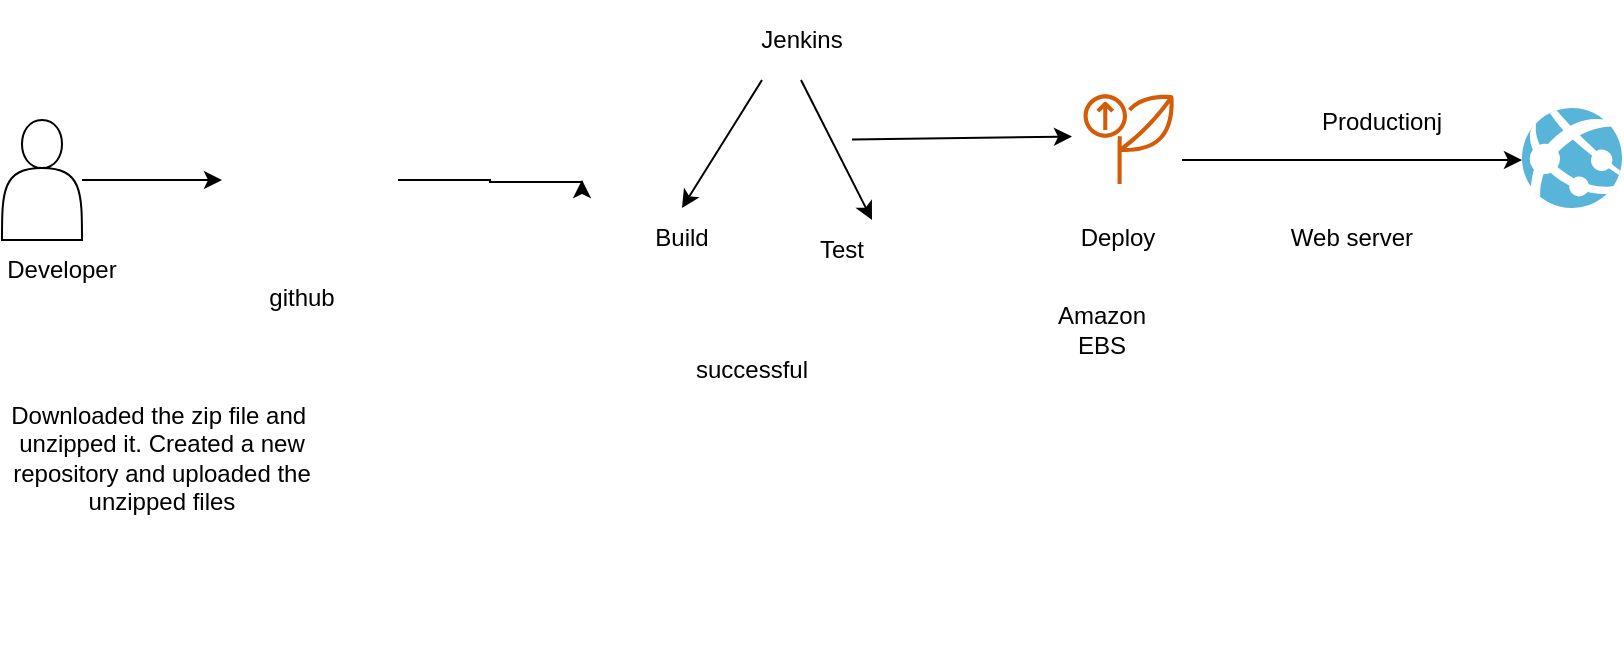 <mxfile version="21.6.6" type="device">
  <diagram name="Page-1" id="6rssi9lFLYDIzwEnj2-W">
    <mxGraphModel dx="1172" dy="894" grid="1" gridSize="10" guides="1" tooltips="1" connect="1" arrows="1" fold="1" page="1" pageScale="1" pageWidth="850" pageHeight="1100" math="0" shadow="0">
      <root>
        <mxCell id="0" />
        <mxCell id="1" parent="0" />
        <mxCell id="D1wfr8giKEzb2r5uKM3r-3" style="edgeStyle=orthogonalEdgeStyle;rounded=0;orthogonalLoop=1;jettySize=auto;html=1;" edge="1" parent="1" source="D1wfr8giKEzb2r5uKM3r-1" target="D1wfr8giKEzb2r5uKM3r-4">
          <mxGeometry relative="1" as="geometry">
            <mxPoint x="160" y="400" as="targetPoint" />
          </mxGeometry>
        </mxCell>
        <mxCell id="D1wfr8giKEzb2r5uKM3r-1" value="" style="shape=actor;whiteSpace=wrap;html=1;" vertex="1" parent="1">
          <mxGeometry y="370" width="40" height="60" as="geometry" />
        </mxCell>
        <mxCell id="D1wfr8giKEzb2r5uKM3r-2" value="Developer" style="text;html=1;strokeColor=none;fillColor=none;align=center;verticalAlign=middle;whiteSpace=wrap;rounded=0;" vertex="1" parent="1">
          <mxGeometry y="430" width="60" height="30" as="geometry" />
        </mxCell>
        <mxCell id="D1wfr8giKEzb2r5uKM3r-8" style="edgeStyle=orthogonalEdgeStyle;rounded=0;orthogonalLoop=1;jettySize=auto;html=1;" edge="1" parent="1" source="D1wfr8giKEzb2r5uKM3r-4">
          <mxGeometry relative="1" as="geometry">
            <mxPoint x="290" y="400" as="targetPoint" />
            <Array as="points">
              <mxPoint x="244" y="400" />
              <mxPoint x="244" y="401" />
            </Array>
          </mxGeometry>
        </mxCell>
        <mxCell id="D1wfr8giKEzb2r5uKM3r-4" value="" style="shape=image;html=1;verticalAlign=top;verticalLabelPosition=bottom;labelBackgroundColor=#ffffff;imageAspect=0;aspect=fixed;image=https://cdn4.iconfinder.com/data/icons/miu-black-social-2/60/github-128.png" vertex="1" parent="1">
          <mxGeometry x="110" y="356" width="88" height="88" as="geometry" />
        </mxCell>
        <mxCell id="D1wfr8giKEzb2r5uKM3r-5" value="github" style="text;html=1;strokeColor=none;fillColor=none;align=center;verticalAlign=middle;whiteSpace=wrap;rounded=0;" vertex="1" parent="1">
          <mxGeometry x="120" y="444" width="60" height="30" as="geometry" />
        </mxCell>
        <mxCell id="D1wfr8giKEzb2r5uKM3r-6" value="Jenkins" style="text;html=1;strokeColor=none;fillColor=none;align=center;verticalAlign=middle;whiteSpace=wrap;rounded=0;" vertex="1" parent="1">
          <mxGeometry x="330" y="310" width="140" height="40" as="geometry" />
        </mxCell>
        <mxCell id="D1wfr8giKEzb2r5uKM3r-9" value="" style="endArrow=classic;html=1;rounded=0;entryX=0.5;entryY=0;entryDx=0;entryDy=0;" edge="1" parent="1" target="D1wfr8giKEzb2r5uKM3r-13">
          <mxGeometry width="50" height="50" relative="1" as="geometry">
            <mxPoint x="380" y="350" as="sourcePoint" />
            <mxPoint x="371.304" y="450" as="targetPoint" />
          </mxGeometry>
        </mxCell>
        <mxCell id="D1wfr8giKEzb2r5uKM3r-10" value="" style="endArrow=classic;html=1;rounded=0;entryX=0.75;entryY=0;entryDx=0;entryDy=0;" edge="1" parent="1" target="D1wfr8giKEzb2r5uKM3r-14">
          <mxGeometry width="50" height="50" relative="1" as="geometry">
            <mxPoint x="399.5" y="350" as="sourcePoint" />
            <mxPoint x="399.5" y="420" as="targetPoint" />
          </mxGeometry>
        </mxCell>
        <mxCell id="D1wfr8giKEzb2r5uKM3r-12" value="Deploy" style="text;html=1;strokeColor=none;fillColor=none;align=center;verticalAlign=middle;whiteSpace=wrap;rounded=0;" vertex="1" parent="1">
          <mxGeometry x="528" y="414" width="60" height="30" as="geometry" />
        </mxCell>
        <mxCell id="D1wfr8giKEzb2r5uKM3r-13" value="Build" style="text;html=1;strokeColor=none;fillColor=none;align=center;verticalAlign=middle;whiteSpace=wrap;rounded=0;" vertex="1" parent="1">
          <mxGeometry x="310" y="414" width="60" height="30" as="geometry" />
        </mxCell>
        <mxCell id="D1wfr8giKEzb2r5uKM3r-14" value="Test" style="text;html=1;strokeColor=none;fillColor=none;align=center;verticalAlign=middle;whiteSpace=wrap;rounded=0;" vertex="1" parent="1">
          <mxGeometry x="390" y="420" width="60" height="30" as="geometry" />
        </mxCell>
        <mxCell id="D1wfr8giKEzb2r5uKM3r-18" value="" style="image;sketch=0;aspect=fixed;html=1;points=[];align=center;fontSize=12;image=img/lib/mscae/App_Services.svg;" vertex="1" parent="1">
          <mxGeometry x="760" y="364" width="50" height="50" as="geometry" />
        </mxCell>
        <mxCell id="D1wfr8giKEzb2r5uKM3r-19" value="" style="endArrow=classic;html=1;rounded=0;" edge="1" parent="1">
          <mxGeometry width="50" height="50" relative="1" as="geometry">
            <mxPoint x="590" y="390" as="sourcePoint" />
            <mxPoint x="760" y="390" as="targetPoint" />
          </mxGeometry>
        </mxCell>
        <mxCell id="D1wfr8giKEzb2r5uKM3r-20" value="Productionj" style="text;html=1;strokeColor=none;fillColor=none;align=center;verticalAlign=middle;whiteSpace=wrap;rounded=0;" vertex="1" parent="1">
          <mxGeometry x="660" y="356" width="60" height="30" as="geometry" />
        </mxCell>
        <mxCell id="D1wfr8giKEzb2r5uKM3r-21" value="Web server" style="text;html=1;strokeColor=none;fillColor=none;align=center;verticalAlign=middle;whiteSpace=wrap;rounded=0;" vertex="1" parent="1">
          <mxGeometry x="600" y="414" width="150" height="30" as="geometry" />
        </mxCell>
        <mxCell id="D1wfr8giKEzb2r5uKM3r-25" value="" style="sketch=0;outlineConnect=0;fontColor=#232F3E;gradientColor=none;fillColor=#D45B07;strokeColor=none;dashed=0;verticalLabelPosition=bottom;verticalAlign=top;align=center;html=1;fontSize=12;fontStyle=0;aspect=fixed;pointerEvents=1;shape=mxgraph.aws4.deployment;" vertex="1" parent="1">
          <mxGeometry x="540" y="356" width="48" height="46" as="geometry" />
        </mxCell>
        <mxCell id="D1wfr8giKEzb2r5uKM3r-26" value="" style="endArrow=classic;html=1;rounded=0;" edge="1" parent="1">
          <mxGeometry width="50" height="50" relative="1" as="geometry">
            <mxPoint x="425" y="379.75" as="sourcePoint" />
            <mxPoint x="535" y="378.25" as="targetPoint" />
          </mxGeometry>
        </mxCell>
        <mxCell id="D1wfr8giKEzb2r5uKM3r-27" value="Downloaded the zip file and&amp;nbsp; unzipped it. Created a new repository and uploaded the unzipped files" style="text;html=1;strokeColor=none;fillColor=none;align=center;verticalAlign=middle;whiteSpace=wrap;rounded=0;" vertex="1" parent="1">
          <mxGeometry y="444" width="160" height="190" as="geometry" />
        </mxCell>
        <mxCell id="D1wfr8giKEzb2r5uKM3r-29" value="Amazon EBS" style="text;html=1;strokeColor=none;fillColor=none;align=center;verticalAlign=middle;whiteSpace=wrap;rounded=0;" vertex="1" parent="1">
          <mxGeometry x="520" y="460" width="60" height="30" as="geometry" />
        </mxCell>
        <mxCell id="D1wfr8giKEzb2r5uKM3r-30" value="successful" style="text;html=1;strokeColor=none;fillColor=none;align=center;verticalAlign=middle;whiteSpace=wrap;rounded=0;" vertex="1" parent="1">
          <mxGeometry x="320" y="460" width="110" height="70" as="geometry" />
        </mxCell>
      </root>
    </mxGraphModel>
  </diagram>
</mxfile>
